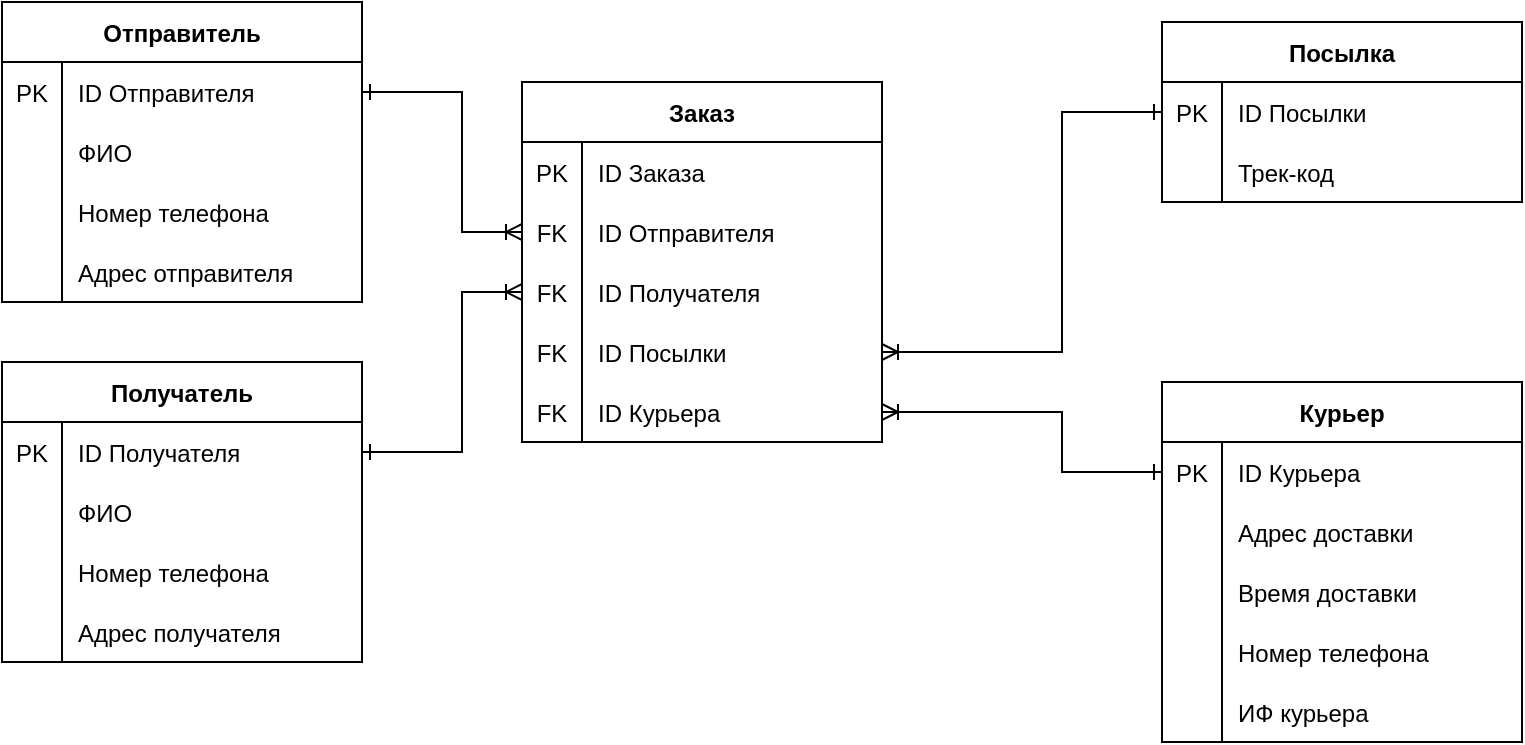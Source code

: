 <mxfile version="20.5.3" type="device"><diagram id="5hrvPd6z9kfH9g2um45Q" name="Страница 1"><mxGraphModel dx="1775" dy="544" grid="1" gridSize="10" guides="1" tooltips="1" connect="1" arrows="1" fold="1" page="1" pageScale="1" pageWidth="827" pageHeight="1169" math="0" shadow="0"><root><mxCell id="0"/><mxCell id="1" parent="0"/><mxCell id="R9h1NewyxN_ORlScEcHR-1" value="Отправитель" style="shape=table;startSize=30;container=1;collapsible=1;childLayout=tableLayout;fixedRows=1;rowLines=0;fontStyle=1;align=center;resizeLast=1;" vertex="1" parent="1"><mxGeometry x="-140" y="30" width="180" height="150" as="geometry"/></mxCell><mxCell id="R9h1NewyxN_ORlScEcHR-5" value="" style="shape=tableRow;horizontal=0;startSize=0;swimlaneHead=0;swimlaneBody=0;fillColor=none;collapsible=0;dropTarget=0;points=[[0,0.5],[1,0.5]];portConstraint=eastwest;top=0;left=0;right=0;bottom=0;" vertex="1" parent="R9h1NewyxN_ORlScEcHR-1"><mxGeometry y="30" width="180" height="30" as="geometry"/></mxCell><mxCell id="R9h1NewyxN_ORlScEcHR-6" value="PK" style="shape=partialRectangle;connectable=0;fillColor=none;top=0;left=0;bottom=0;right=0;editable=1;overflow=hidden;" vertex="1" parent="R9h1NewyxN_ORlScEcHR-5"><mxGeometry width="30" height="30" as="geometry"><mxRectangle width="30" height="30" as="alternateBounds"/></mxGeometry></mxCell><mxCell id="R9h1NewyxN_ORlScEcHR-7" value="ID Отправителя" style="shape=partialRectangle;connectable=0;fillColor=none;top=0;left=0;bottom=0;right=0;align=left;spacingLeft=6;overflow=hidden;" vertex="1" parent="R9h1NewyxN_ORlScEcHR-5"><mxGeometry x="30" width="150" height="30" as="geometry"><mxRectangle width="150" height="30" as="alternateBounds"/></mxGeometry></mxCell><mxCell id="R9h1NewyxN_ORlScEcHR-8" value="" style="shape=tableRow;horizontal=0;startSize=0;swimlaneHead=0;swimlaneBody=0;fillColor=none;collapsible=0;dropTarget=0;points=[[0,0.5],[1,0.5]];portConstraint=eastwest;top=0;left=0;right=0;bottom=0;" vertex="1" parent="R9h1NewyxN_ORlScEcHR-1"><mxGeometry y="60" width="180" height="30" as="geometry"/></mxCell><mxCell id="R9h1NewyxN_ORlScEcHR-9" value="" style="shape=partialRectangle;connectable=0;fillColor=none;top=0;left=0;bottom=0;right=0;editable=1;overflow=hidden;" vertex="1" parent="R9h1NewyxN_ORlScEcHR-8"><mxGeometry width="30" height="30" as="geometry"><mxRectangle width="30" height="30" as="alternateBounds"/></mxGeometry></mxCell><mxCell id="R9h1NewyxN_ORlScEcHR-10" value="ФИО" style="shape=partialRectangle;connectable=0;fillColor=none;top=0;left=0;bottom=0;right=0;align=left;spacingLeft=6;overflow=hidden;" vertex="1" parent="R9h1NewyxN_ORlScEcHR-8"><mxGeometry x="30" width="150" height="30" as="geometry"><mxRectangle width="150" height="30" as="alternateBounds"/></mxGeometry></mxCell><mxCell id="R9h1NewyxN_ORlScEcHR-11" value="" style="shape=tableRow;horizontal=0;startSize=0;swimlaneHead=0;swimlaneBody=0;fillColor=none;collapsible=0;dropTarget=0;points=[[0,0.5],[1,0.5]];portConstraint=eastwest;top=0;left=0;right=0;bottom=0;" vertex="1" parent="R9h1NewyxN_ORlScEcHR-1"><mxGeometry y="90" width="180" height="30" as="geometry"/></mxCell><mxCell id="R9h1NewyxN_ORlScEcHR-12" value="" style="shape=partialRectangle;connectable=0;fillColor=none;top=0;left=0;bottom=0;right=0;editable=1;overflow=hidden;" vertex="1" parent="R9h1NewyxN_ORlScEcHR-11"><mxGeometry width="30" height="30" as="geometry"><mxRectangle width="30" height="30" as="alternateBounds"/></mxGeometry></mxCell><mxCell id="R9h1NewyxN_ORlScEcHR-13" value="Номер телефона" style="shape=partialRectangle;connectable=0;fillColor=none;top=0;left=0;bottom=0;right=0;align=left;spacingLeft=6;overflow=hidden;" vertex="1" parent="R9h1NewyxN_ORlScEcHR-11"><mxGeometry x="30" width="150" height="30" as="geometry"><mxRectangle width="150" height="30" as="alternateBounds"/></mxGeometry></mxCell><mxCell id="R9h1NewyxN_ORlScEcHR-91" style="shape=tableRow;horizontal=0;startSize=0;swimlaneHead=0;swimlaneBody=0;fillColor=none;collapsible=0;dropTarget=0;points=[[0,0.5],[1,0.5]];portConstraint=eastwest;top=0;left=0;right=0;bottom=0;" vertex="1" parent="R9h1NewyxN_ORlScEcHR-1"><mxGeometry y="120" width="180" height="30" as="geometry"/></mxCell><mxCell id="R9h1NewyxN_ORlScEcHR-92" style="shape=partialRectangle;connectable=0;fillColor=none;top=0;left=0;bottom=0;right=0;editable=1;overflow=hidden;" vertex="1" parent="R9h1NewyxN_ORlScEcHR-91"><mxGeometry width="30" height="30" as="geometry"><mxRectangle width="30" height="30" as="alternateBounds"/></mxGeometry></mxCell><mxCell id="R9h1NewyxN_ORlScEcHR-93" value="Адрес отправителя" style="shape=partialRectangle;connectable=0;fillColor=none;top=0;left=0;bottom=0;right=0;align=left;spacingLeft=6;overflow=hidden;" vertex="1" parent="R9h1NewyxN_ORlScEcHR-91"><mxGeometry x="30" width="150" height="30" as="geometry"><mxRectangle width="150" height="30" as="alternateBounds"/></mxGeometry></mxCell><mxCell id="R9h1NewyxN_ORlScEcHR-14" value="Получатель" style="shape=table;startSize=30;container=1;collapsible=1;childLayout=tableLayout;fixedRows=1;rowLines=0;fontStyle=1;align=center;resizeLast=1;" vertex="1" parent="1"><mxGeometry x="-140" y="210" width="180" height="150" as="geometry"/></mxCell><mxCell id="R9h1NewyxN_ORlScEcHR-15" value="" style="shape=tableRow;horizontal=0;startSize=0;swimlaneHead=0;swimlaneBody=0;fillColor=none;collapsible=0;dropTarget=0;points=[[0,0.5],[1,0.5]];portConstraint=eastwest;top=0;left=0;right=0;bottom=0;" vertex="1" parent="R9h1NewyxN_ORlScEcHR-14"><mxGeometry y="30" width="180" height="30" as="geometry"/></mxCell><mxCell id="R9h1NewyxN_ORlScEcHR-16" value="PK" style="shape=partialRectangle;connectable=0;fillColor=none;top=0;left=0;bottom=0;right=0;editable=1;overflow=hidden;" vertex="1" parent="R9h1NewyxN_ORlScEcHR-15"><mxGeometry width="30" height="30" as="geometry"><mxRectangle width="30" height="30" as="alternateBounds"/></mxGeometry></mxCell><mxCell id="R9h1NewyxN_ORlScEcHR-17" value="ID Получателя" style="shape=partialRectangle;connectable=0;fillColor=none;top=0;left=0;bottom=0;right=0;align=left;spacingLeft=6;overflow=hidden;" vertex="1" parent="R9h1NewyxN_ORlScEcHR-15"><mxGeometry x="30" width="150" height="30" as="geometry"><mxRectangle width="150" height="30" as="alternateBounds"/></mxGeometry></mxCell><mxCell id="R9h1NewyxN_ORlScEcHR-18" value="" style="shape=tableRow;horizontal=0;startSize=0;swimlaneHead=0;swimlaneBody=0;fillColor=none;collapsible=0;dropTarget=0;points=[[0,0.5],[1,0.5]];portConstraint=eastwest;top=0;left=0;right=0;bottom=0;" vertex="1" parent="R9h1NewyxN_ORlScEcHR-14"><mxGeometry y="60" width="180" height="30" as="geometry"/></mxCell><mxCell id="R9h1NewyxN_ORlScEcHR-19" value="" style="shape=partialRectangle;connectable=0;fillColor=none;top=0;left=0;bottom=0;right=0;editable=1;overflow=hidden;" vertex="1" parent="R9h1NewyxN_ORlScEcHR-18"><mxGeometry width="30" height="30" as="geometry"><mxRectangle width="30" height="30" as="alternateBounds"/></mxGeometry></mxCell><mxCell id="R9h1NewyxN_ORlScEcHR-20" value="ФИО" style="shape=partialRectangle;connectable=0;fillColor=none;top=0;left=0;bottom=0;right=0;align=left;spacingLeft=6;overflow=hidden;" vertex="1" parent="R9h1NewyxN_ORlScEcHR-18"><mxGeometry x="30" width="150" height="30" as="geometry"><mxRectangle width="150" height="30" as="alternateBounds"/></mxGeometry></mxCell><mxCell id="R9h1NewyxN_ORlScEcHR-21" value="" style="shape=tableRow;horizontal=0;startSize=0;swimlaneHead=0;swimlaneBody=0;fillColor=none;collapsible=0;dropTarget=0;points=[[0,0.5],[1,0.5]];portConstraint=eastwest;top=0;left=0;right=0;bottom=0;" vertex="1" parent="R9h1NewyxN_ORlScEcHR-14"><mxGeometry y="90" width="180" height="30" as="geometry"/></mxCell><mxCell id="R9h1NewyxN_ORlScEcHR-22" value="" style="shape=partialRectangle;connectable=0;fillColor=none;top=0;left=0;bottom=0;right=0;editable=1;overflow=hidden;" vertex="1" parent="R9h1NewyxN_ORlScEcHR-21"><mxGeometry width="30" height="30" as="geometry"><mxRectangle width="30" height="30" as="alternateBounds"/></mxGeometry></mxCell><mxCell id="R9h1NewyxN_ORlScEcHR-23" value="Номер телефона" style="shape=partialRectangle;connectable=0;fillColor=none;top=0;left=0;bottom=0;right=0;align=left;spacingLeft=6;overflow=hidden;" vertex="1" parent="R9h1NewyxN_ORlScEcHR-21"><mxGeometry x="30" width="150" height="30" as="geometry"><mxRectangle width="150" height="30" as="alternateBounds"/></mxGeometry></mxCell><mxCell id="R9h1NewyxN_ORlScEcHR-94" style="shape=tableRow;horizontal=0;startSize=0;swimlaneHead=0;swimlaneBody=0;fillColor=none;collapsible=0;dropTarget=0;points=[[0,0.5],[1,0.5]];portConstraint=eastwest;top=0;left=0;right=0;bottom=0;" vertex="1" parent="R9h1NewyxN_ORlScEcHR-14"><mxGeometry y="120" width="180" height="30" as="geometry"/></mxCell><mxCell id="R9h1NewyxN_ORlScEcHR-95" style="shape=partialRectangle;connectable=0;fillColor=none;top=0;left=0;bottom=0;right=0;editable=1;overflow=hidden;" vertex="1" parent="R9h1NewyxN_ORlScEcHR-94"><mxGeometry width="30" height="30" as="geometry"><mxRectangle width="30" height="30" as="alternateBounds"/></mxGeometry></mxCell><mxCell id="R9h1NewyxN_ORlScEcHR-96" value="Адрес получателя" style="shape=partialRectangle;connectable=0;fillColor=none;top=0;left=0;bottom=0;right=0;align=left;spacingLeft=6;overflow=hidden;" vertex="1" parent="R9h1NewyxN_ORlScEcHR-94"><mxGeometry x="30" width="150" height="30" as="geometry"><mxRectangle width="150" height="30" as="alternateBounds"/></mxGeometry></mxCell><mxCell id="R9h1NewyxN_ORlScEcHR-40" value="Посылка" style="shape=table;startSize=30;container=1;collapsible=1;childLayout=tableLayout;fixedRows=1;rowLines=0;fontStyle=1;align=center;resizeLast=1;" vertex="1" parent="1"><mxGeometry x="440" y="40" width="180" height="90" as="geometry"/></mxCell><mxCell id="R9h1NewyxN_ORlScEcHR-41" style="shape=tableRow;horizontal=0;startSize=0;swimlaneHead=0;swimlaneBody=0;fillColor=none;collapsible=0;dropTarget=0;points=[[0,0.5],[1,0.5]];portConstraint=eastwest;top=0;left=0;right=0;bottom=0;" vertex="1" parent="R9h1NewyxN_ORlScEcHR-40"><mxGeometry y="30" width="180" height="30" as="geometry"/></mxCell><mxCell id="R9h1NewyxN_ORlScEcHR-42" value="PK" style="shape=partialRectangle;connectable=0;fillColor=none;top=0;left=0;bottom=0;right=0;editable=1;overflow=hidden;" vertex="1" parent="R9h1NewyxN_ORlScEcHR-41"><mxGeometry width="30" height="30" as="geometry"><mxRectangle width="30" height="30" as="alternateBounds"/></mxGeometry></mxCell><mxCell id="R9h1NewyxN_ORlScEcHR-43" value="ID Посылки" style="shape=partialRectangle;connectable=0;fillColor=none;top=0;left=0;bottom=0;right=0;align=left;spacingLeft=6;overflow=hidden;" vertex="1" parent="R9h1NewyxN_ORlScEcHR-41"><mxGeometry x="30" width="150" height="30" as="geometry"><mxRectangle width="150" height="30" as="alternateBounds"/></mxGeometry></mxCell><mxCell id="R9h1NewyxN_ORlScEcHR-44" value="" style="shape=tableRow;horizontal=0;startSize=0;swimlaneHead=0;swimlaneBody=0;fillColor=none;collapsible=0;dropTarget=0;points=[[0,0.5],[1,0.5]];portConstraint=eastwest;top=0;left=0;right=0;bottom=0;" vertex="1" parent="R9h1NewyxN_ORlScEcHR-40"><mxGeometry y="60" width="180" height="30" as="geometry"/></mxCell><mxCell id="R9h1NewyxN_ORlScEcHR-45" value="" style="shape=partialRectangle;connectable=0;fillColor=none;top=0;left=0;bottom=0;right=0;editable=1;overflow=hidden;" vertex="1" parent="R9h1NewyxN_ORlScEcHR-44"><mxGeometry width="30" height="30" as="geometry"><mxRectangle width="30" height="30" as="alternateBounds"/></mxGeometry></mxCell><mxCell id="R9h1NewyxN_ORlScEcHR-46" value="Трек-код" style="shape=partialRectangle;connectable=0;fillColor=none;top=0;left=0;bottom=0;right=0;align=left;spacingLeft=6;overflow=hidden;" vertex="1" parent="R9h1NewyxN_ORlScEcHR-44"><mxGeometry x="30" width="150" height="30" as="geometry"><mxRectangle width="150" height="30" as="alternateBounds"/></mxGeometry></mxCell><mxCell id="R9h1NewyxN_ORlScEcHR-50" value="Заказ" style="shape=table;startSize=30;container=1;collapsible=1;childLayout=tableLayout;fixedRows=1;rowLines=0;fontStyle=1;align=center;resizeLast=1;" vertex="1" parent="1"><mxGeometry x="120" y="70" width="180" height="180" as="geometry"/></mxCell><mxCell id="R9h1NewyxN_ORlScEcHR-51" style="shape=tableRow;horizontal=0;startSize=0;swimlaneHead=0;swimlaneBody=0;fillColor=none;collapsible=0;dropTarget=0;points=[[0,0.5],[1,0.5]];portConstraint=eastwest;top=0;left=0;right=0;bottom=0;" vertex="1" parent="R9h1NewyxN_ORlScEcHR-50"><mxGeometry y="30" width="180" height="30" as="geometry"/></mxCell><mxCell id="R9h1NewyxN_ORlScEcHR-52" value="PK" style="shape=partialRectangle;connectable=0;fillColor=none;top=0;left=0;bottom=0;right=0;editable=1;overflow=hidden;" vertex="1" parent="R9h1NewyxN_ORlScEcHR-51"><mxGeometry width="30" height="30" as="geometry"><mxRectangle width="30" height="30" as="alternateBounds"/></mxGeometry></mxCell><mxCell id="R9h1NewyxN_ORlScEcHR-53" value="ID Заказа" style="shape=partialRectangle;connectable=0;fillColor=none;top=0;left=0;bottom=0;right=0;align=left;spacingLeft=6;overflow=hidden;" vertex="1" parent="R9h1NewyxN_ORlScEcHR-51"><mxGeometry x="30" width="150" height="30" as="geometry"><mxRectangle width="150" height="30" as="alternateBounds"/></mxGeometry></mxCell><mxCell id="R9h1NewyxN_ORlScEcHR-115" style="shape=tableRow;horizontal=0;startSize=0;swimlaneHead=0;swimlaneBody=0;fillColor=none;collapsible=0;dropTarget=0;points=[[0,0.5],[1,0.5]];portConstraint=eastwest;top=0;left=0;right=0;bottom=0;" vertex="1" parent="R9h1NewyxN_ORlScEcHR-50"><mxGeometry y="60" width="180" height="30" as="geometry"/></mxCell><mxCell id="R9h1NewyxN_ORlScEcHR-116" value="FK" style="shape=partialRectangle;connectable=0;fillColor=none;top=0;left=0;bottom=0;right=0;editable=1;overflow=hidden;" vertex="1" parent="R9h1NewyxN_ORlScEcHR-115"><mxGeometry width="30" height="30" as="geometry"><mxRectangle width="30" height="30" as="alternateBounds"/></mxGeometry></mxCell><mxCell id="R9h1NewyxN_ORlScEcHR-117" value="ID Отправителя" style="shape=partialRectangle;connectable=0;fillColor=none;top=0;left=0;bottom=0;right=0;align=left;spacingLeft=6;overflow=hidden;" vertex="1" parent="R9h1NewyxN_ORlScEcHR-115"><mxGeometry x="30" width="150" height="30" as="geometry"><mxRectangle width="150" height="30" as="alternateBounds"/></mxGeometry></mxCell><mxCell id="R9h1NewyxN_ORlScEcHR-112" style="shape=tableRow;horizontal=0;startSize=0;swimlaneHead=0;swimlaneBody=0;fillColor=none;collapsible=0;dropTarget=0;points=[[0,0.5],[1,0.5]];portConstraint=eastwest;top=0;left=0;right=0;bottom=0;" vertex="1" parent="R9h1NewyxN_ORlScEcHR-50"><mxGeometry y="90" width="180" height="30" as="geometry"/></mxCell><mxCell id="R9h1NewyxN_ORlScEcHR-113" value="FK" style="shape=partialRectangle;connectable=0;fillColor=none;top=0;left=0;bottom=0;right=0;editable=1;overflow=hidden;" vertex="1" parent="R9h1NewyxN_ORlScEcHR-112"><mxGeometry width="30" height="30" as="geometry"><mxRectangle width="30" height="30" as="alternateBounds"/></mxGeometry></mxCell><mxCell id="R9h1NewyxN_ORlScEcHR-114" value="ID Получателя" style="shape=partialRectangle;connectable=0;fillColor=none;top=0;left=0;bottom=0;right=0;align=left;spacingLeft=6;overflow=hidden;" vertex="1" parent="R9h1NewyxN_ORlScEcHR-112"><mxGeometry x="30" width="150" height="30" as="geometry"><mxRectangle width="150" height="30" as="alternateBounds"/></mxGeometry></mxCell><mxCell id="R9h1NewyxN_ORlScEcHR-54" value="" style="shape=tableRow;horizontal=0;startSize=0;swimlaneHead=0;swimlaneBody=0;fillColor=none;collapsible=0;dropTarget=0;points=[[0,0.5],[1,0.5]];portConstraint=eastwest;top=0;left=0;right=0;bottom=0;" vertex="1" parent="R9h1NewyxN_ORlScEcHR-50"><mxGeometry y="120" width="180" height="30" as="geometry"/></mxCell><mxCell id="R9h1NewyxN_ORlScEcHR-55" value="FK" style="shape=partialRectangle;connectable=0;fillColor=none;top=0;left=0;bottom=0;right=0;editable=1;overflow=hidden;" vertex="1" parent="R9h1NewyxN_ORlScEcHR-54"><mxGeometry width="30" height="30" as="geometry"><mxRectangle width="30" height="30" as="alternateBounds"/></mxGeometry></mxCell><mxCell id="R9h1NewyxN_ORlScEcHR-56" value="ID Посылки" style="shape=partialRectangle;connectable=0;fillColor=none;top=0;left=0;bottom=0;right=0;align=left;spacingLeft=6;overflow=hidden;" vertex="1" parent="R9h1NewyxN_ORlScEcHR-54"><mxGeometry x="30" width="150" height="30" as="geometry"><mxRectangle width="150" height="30" as="alternateBounds"/></mxGeometry></mxCell><mxCell id="R9h1NewyxN_ORlScEcHR-122" style="shape=tableRow;horizontal=0;startSize=0;swimlaneHead=0;swimlaneBody=0;fillColor=none;collapsible=0;dropTarget=0;points=[[0,0.5],[1,0.5]];portConstraint=eastwest;top=0;left=0;right=0;bottom=0;" vertex="1" parent="R9h1NewyxN_ORlScEcHR-50"><mxGeometry y="150" width="180" height="30" as="geometry"/></mxCell><mxCell id="R9h1NewyxN_ORlScEcHR-123" value="FK" style="shape=partialRectangle;connectable=0;fillColor=none;top=0;left=0;bottom=0;right=0;editable=1;overflow=hidden;" vertex="1" parent="R9h1NewyxN_ORlScEcHR-122"><mxGeometry width="30" height="30" as="geometry"><mxRectangle width="30" height="30" as="alternateBounds"/></mxGeometry></mxCell><mxCell id="R9h1NewyxN_ORlScEcHR-124" value="ID Курьера" style="shape=partialRectangle;connectable=0;fillColor=none;top=0;left=0;bottom=0;right=0;align=left;spacingLeft=6;overflow=hidden;" vertex="1" parent="R9h1NewyxN_ORlScEcHR-122"><mxGeometry x="30" width="150" height="30" as="geometry"><mxRectangle width="150" height="30" as="alternateBounds"/></mxGeometry></mxCell><mxCell id="R9h1NewyxN_ORlScEcHR-66" value="Курьер" style="shape=table;startSize=30;container=1;collapsible=1;childLayout=tableLayout;fixedRows=1;rowLines=0;fontStyle=1;align=center;resizeLast=1;flipH=0;flipV=0;" vertex="1" parent="1"><mxGeometry x="440" y="220" width="180" height="180" as="geometry"/></mxCell><mxCell id="R9h1NewyxN_ORlScEcHR-67" style="shape=tableRow;horizontal=0;startSize=0;swimlaneHead=0;swimlaneBody=0;fillColor=none;collapsible=0;dropTarget=0;points=[[0,0.5],[1,0.5]];portConstraint=eastwest;top=0;left=0;right=0;bottom=0;" vertex="1" parent="R9h1NewyxN_ORlScEcHR-66"><mxGeometry y="30" width="180" height="30" as="geometry"/></mxCell><mxCell id="R9h1NewyxN_ORlScEcHR-68" value="PK" style="shape=partialRectangle;connectable=0;fillColor=none;top=0;left=0;bottom=0;right=0;editable=1;overflow=hidden;" vertex="1" parent="R9h1NewyxN_ORlScEcHR-67"><mxGeometry width="30" height="30" as="geometry"><mxRectangle width="30" height="30" as="alternateBounds"/></mxGeometry></mxCell><mxCell id="R9h1NewyxN_ORlScEcHR-69" value="ID Курьера" style="shape=partialRectangle;connectable=0;fillColor=none;top=0;left=0;bottom=0;right=0;align=left;spacingLeft=6;overflow=hidden;" vertex="1" parent="R9h1NewyxN_ORlScEcHR-67"><mxGeometry x="30" width="150" height="30" as="geometry"><mxRectangle width="150" height="30" as="alternateBounds"/></mxGeometry></mxCell><mxCell id="R9h1NewyxN_ORlScEcHR-70" value="" style="shape=tableRow;horizontal=0;startSize=0;swimlaneHead=0;swimlaneBody=0;fillColor=none;collapsible=0;dropTarget=0;points=[[0,0.5],[1,0.5]];portConstraint=eastwest;top=0;left=0;right=0;bottom=0;" vertex="1" parent="R9h1NewyxN_ORlScEcHR-66"><mxGeometry y="60" width="180" height="30" as="geometry"/></mxCell><mxCell id="R9h1NewyxN_ORlScEcHR-71" value="" style="shape=partialRectangle;connectable=0;fillColor=none;top=0;left=0;bottom=0;right=0;editable=1;overflow=hidden;" vertex="1" parent="R9h1NewyxN_ORlScEcHR-70"><mxGeometry width="30" height="30" as="geometry"><mxRectangle width="30" height="30" as="alternateBounds"/></mxGeometry></mxCell><mxCell id="R9h1NewyxN_ORlScEcHR-72" value="Адрес доставки" style="shape=partialRectangle;connectable=0;fillColor=none;top=0;left=0;bottom=0;right=0;align=left;spacingLeft=6;overflow=hidden;" vertex="1" parent="R9h1NewyxN_ORlScEcHR-70"><mxGeometry x="30" width="150" height="30" as="geometry"><mxRectangle width="150" height="30" as="alternateBounds"/></mxGeometry></mxCell><mxCell id="R9h1NewyxN_ORlScEcHR-73" value="" style="shape=tableRow;horizontal=0;startSize=0;swimlaneHead=0;swimlaneBody=0;fillColor=none;collapsible=0;dropTarget=0;points=[[0,0.5],[1,0.5]];portConstraint=eastwest;top=0;left=0;right=0;bottom=0;" vertex="1" parent="R9h1NewyxN_ORlScEcHR-66"><mxGeometry y="90" width="180" height="30" as="geometry"/></mxCell><mxCell id="R9h1NewyxN_ORlScEcHR-74" value="" style="shape=partialRectangle;connectable=0;fillColor=none;top=0;left=0;bottom=0;right=0;editable=1;overflow=hidden;" vertex="1" parent="R9h1NewyxN_ORlScEcHR-73"><mxGeometry width="30" height="30" as="geometry"><mxRectangle width="30" height="30" as="alternateBounds"/></mxGeometry></mxCell><mxCell id="R9h1NewyxN_ORlScEcHR-75" value="Время доставки" style="shape=partialRectangle;connectable=0;fillColor=none;top=0;left=0;bottom=0;right=0;align=left;spacingLeft=6;overflow=hidden;" vertex="1" parent="R9h1NewyxN_ORlScEcHR-73"><mxGeometry x="30" width="150" height="30" as="geometry"><mxRectangle width="150" height="30" as="alternateBounds"/></mxGeometry></mxCell><mxCell id="R9h1NewyxN_ORlScEcHR-88" style="shape=tableRow;horizontal=0;startSize=0;swimlaneHead=0;swimlaneBody=0;fillColor=none;collapsible=0;dropTarget=0;points=[[0,0.5],[1,0.5]];portConstraint=eastwest;top=0;left=0;right=0;bottom=0;" vertex="1" parent="R9h1NewyxN_ORlScEcHR-66"><mxGeometry y="120" width="180" height="30" as="geometry"/></mxCell><mxCell id="R9h1NewyxN_ORlScEcHR-89" style="shape=partialRectangle;connectable=0;fillColor=none;top=0;left=0;bottom=0;right=0;editable=1;overflow=hidden;" vertex="1" parent="R9h1NewyxN_ORlScEcHR-88"><mxGeometry width="30" height="30" as="geometry"><mxRectangle width="30" height="30" as="alternateBounds"/></mxGeometry></mxCell><mxCell id="R9h1NewyxN_ORlScEcHR-90" value="Номер телефона" style="shape=partialRectangle;connectable=0;fillColor=none;top=0;left=0;bottom=0;right=0;align=left;spacingLeft=6;overflow=hidden;" vertex="1" parent="R9h1NewyxN_ORlScEcHR-88"><mxGeometry x="30" width="150" height="30" as="geometry"><mxRectangle width="150" height="30" as="alternateBounds"/></mxGeometry></mxCell><mxCell id="R9h1NewyxN_ORlScEcHR-85" style="shape=tableRow;horizontal=0;startSize=0;swimlaneHead=0;swimlaneBody=0;fillColor=none;collapsible=0;dropTarget=0;points=[[0,0.5],[1,0.5]];portConstraint=eastwest;top=0;left=0;right=0;bottom=0;" vertex="1" parent="R9h1NewyxN_ORlScEcHR-66"><mxGeometry y="150" width="180" height="30" as="geometry"/></mxCell><mxCell id="R9h1NewyxN_ORlScEcHR-86" style="shape=partialRectangle;connectable=0;fillColor=none;top=0;left=0;bottom=0;right=0;editable=1;overflow=hidden;" vertex="1" parent="R9h1NewyxN_ORlScEcHR-85"><mxGeometry width="30" height="30" as="geometry"><mxRectangle width="30" height="30" as="alternateBounds"/></mxGeometry></mxCell><mxCell id="R9h1NewyxN_ORlScEcHR-87" value="ИФ курьера" style="shape=partialRectangle;connectable=0;fillColor=none;top=0;left=0;bottom=0;right=0;align=left;spacingLeft=6;overflow=hidden;" vertex="1" parent="R9h1NewyxN_ORlScEcHR-85"><mxGeometry x="30" width="150" height="30" as="geometry"><mxRectangle width="150" height="30" as="alternateBounds"/></mxGeometry></mxCell><mxCell id="R9h1NewyxN_ORlScEcHR-109" value="" style="endArrow=ERone;html=1;rounded=0;startArrow=ERoneToMany;startFill=0;endFill=0;exitX=0;exitY=0.5;exitDx=0;exitDy=0;entryX=1;entryY=0.5;entryDx=0;entryDy=0;" edge="1" parent="1" source="R9h1NewyxN_ORlScEcHR-115" target="R9h1NewyxN_ORlScEcHR-5"><mxGeometry width="50" height="50" relative="1" as="geometry"><mxPoint x="130" y="350" as="sourcePoint"/><mxPoint x="20" y="445" as="targetPoint"/><Array as="points"><mxPoint x="90" y="145"/><mxPoint x="90" y="75"/></Array></mxGeometry></mxCell><mxCell id="R9h1NewyxN_ORlScEcHR-118" value="" style="endArrow=ERone;html=1;rounded=0;startArrow=ERoneToMany;startFill=0;endFill=0;exitX=0;exitY=0.5;exitDx=0;exitDy=0;entryX=1;entryY=0.5;entryDx=0;entryDy=0;" edge="1" parent="1" source="R9h1NewyxN_ORlScEcHR-112" target="R9h1NewyxN_ORlScEcHR-15"><mxGeometry width="50" height="50" relative="1" as="geometry"><mxPoint x="120" y="170.0" as="sourcePoint"/><mxPoint x="40" y="240.0" as="targetPoint"/><Array as="points"><mxPoint x="90" y="175"/><mxPoint x="90" y="255"/></Array></mxGeometry></mxCell><mxCell id="R9h1NewyxN_ORlScEcHR-125" value="" style="endArrow=ERone;html=1;rounded=0;startArrow=ERoneToMany;startFill=0;endFill=0;exitX=1;exitY=0.5;exitDx=0;exitDy=0;entryX=0;entryY=0.5;entryDx=0;entryDy=0;" edge="1" parent="1" source="R9h1NewyxN_ORlScEcHR-122" target="R9h1NewyxN_ORlScEcHR-67"><mxGeometry width="50" height="50" relative="1" as="geometry"><mxPoint x="420" y="170" as="sourcePoint"/><mxPoint x="340" y="100" as="targetPoint"/><Array as="points"><mxPoint x="390" y="235"/><mxPoint x="390" y="265"/></Array></mxGeometry></mxCell><mxCell id="R9h1NewyxN_ORlScEcHR-126" value="" style="endArrow=ERone;html=1;rounded=0;startArrow=ERoneToMany;startFill=0;endFill=0;exitX=1;exitY=0.5;exitDx=0;exitDy=0;entryX=0;entryY=0.5;entryDx=0;entryDy=0;" edge="1" parent="1" source="R9h1NewyxN_ORlScEcHR-54" target="R9h1NewyxN_ORlScEcHR-41"><mxGeometry width="50" height="50" relative="1" as="geometry"><mxPoint x="330" y="180" as="sourcePoint"/><mxPoint x="470" y="210" as="targetPoint"/><Array as="points"><mxPoint x="390" y="205"/><mxPoint x="390" y="85"/></Array></mxGeometry></mxCell></root></mxGraphModel></diagram></mxfile>